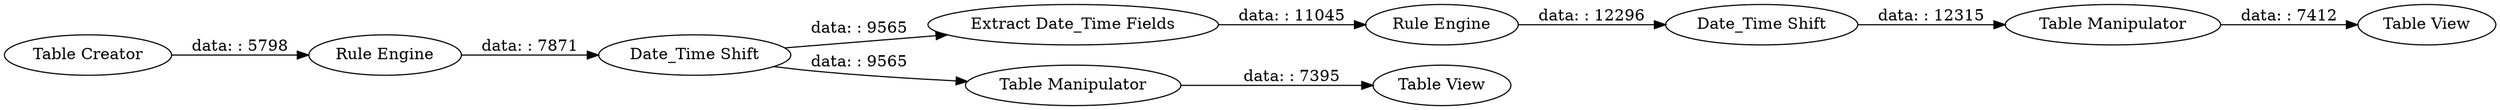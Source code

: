 digraph {
	"993199306757507242_8" [label="Table Manipulator"]
	"993199306757507242_4" [label="Extract Date_Time Fields"]
	"993199306757507242_10" [label="Table View"]
	"993199306757507242_6" [label="Date_Time Shift"]
	"993199306757507242_7" [label="Table Manipulator"]
	"993199306757507242_3" [label="Rule Engine"]
	"993199306757507242_9" [label="Table View"]
	"993199306757507242_1" [label="Table Creator"]
	"993199306757507242_2" [label="Date_Time Shift"]
	"993199306757507242_5" [label="Rule Engine"]
	"993199306757507242_2" -> "993199306757507242_7" [label="data: : 9565"]
	"993199306757507242_7" -> "993199306757507242_9" [label="data: : 7395"]
	"993199306757507242_8" -> "993199306757507242_10" [label="data: : 7412"]
	"993199306757507242_3" -> "993199306757507242_2" [label="data: : 7871"]
	"993199306757507242_4" -> "993199306757507242_5" [label="data: : 11045"]
	"993199306757507242_5" -> "993199306757507242_6" [label="data: : 12296"]
	"993199306757507242_6" -> "993199306757507242_8" [label="data: : 12315"]
	"993199306757507242_2" -> "993199306757507242_4" [label="data: : 9565"]
	"993199306757507242_1" -> "993199306757507242_3" [label="data: : 5798"]
	rankdir=LR
}
